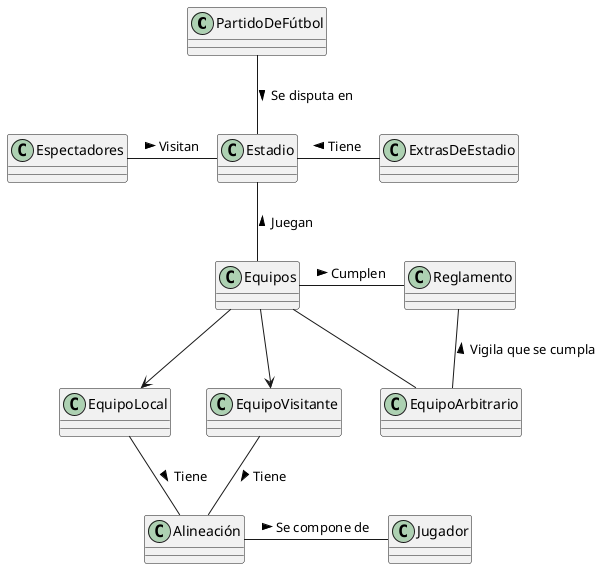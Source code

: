 @startuml Clases
PartidoDeFútbol -d- Estadio : Se disputa en >

Estadio -l- Espectadores : Visitan <
Estadio -r- ExtrasDeEstadio : Tiene <
Estadio -d- Equipos : Juegan <

Equipos -r- Reglamento : Cumplen >

Equipos --> EquipoLocal
Equipos --> EquipoVisitante

EquipoLocal -d- Alineación : Tiene >
EquipoVisitante -d- Alineación : Tiene >
Alineación -r- Jugador : Se compone de >
Equipos -- EquipoArbitrario

Reglamento -d- EquipoArbitrario : Vigila que se cumpla <
@enduml